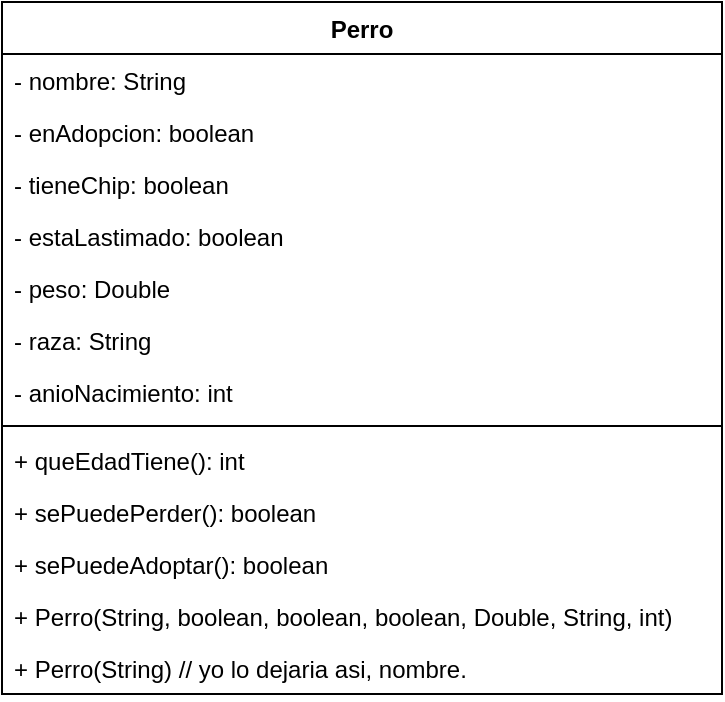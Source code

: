 <mxfile version="14.7.6" type="github">
  <diagram id="8RvMM3zQvFYH45c0rd-W" name="Page-1">
    <mxGraphModel dx="1108" dy="450" grid="1" gridSize="10" guides="1" tooltips="1" connect="1" arrows="1" fold="1" page="1" pageScale="1" pageWidth="850" pageHeight="1100" math="0" shadow="0">
      <root>
        <mxCell id="0" />
        <mxCell id="1" parent="0" />
        <mxCell id="MauiSiGWtumhaOGMRTKP-1" value="Perro" style="swimlane;fontStyle=1;align=center;verticalAlign=top;childLayout=stackLayout;horizontal=1;startSize=26;horizontalStack=0;resizeParent=1;resizeParentMax=0;resizeLast=0;collapsible=1;marginBottom=0;" vertex="1" parent="1">
          <mxGeometry x="310" y="110" width="360" height="346" as="geometry" />
        </mxCell>
        <mxCell id="MauiSiGWtumhaOGMRTKP-7" value="- nombre: String" style="text;strokeColor=none;fillColor=none;align=left;verticalAlign=top;spacingLeft=4;spacingRight=4;overflow=hidden;rotatable=0;points=[[0,0.5],[1,0.5]];portConstraint=eastwest;" vertex="1" parent="MauiSiGWtumhaOGMRTKP-1">
          <mxGeometry y="26" width="360" height="26" as="geometry" />
        </mxCell>
        <mxCell id="MauiSiGWtumhaOGMRTKP-2" value="- enAdopcion: boolean" style="text;strokeColor=none;fillColor=none;align=left;verticalAlign=top;spacingLeft=4;spacingRight=4;overflow=hidden;rotatable=0;points=[[0,0.5],[1,0.5]];portConstraint=eastwest;" vertex="1" parent="MauiSiGWtumhaOGMRTKP-1">
          <mxGeometry y="52" width="360" height="26" as="geometry" />
        </mxCell>
        <mxCell id="MauiSiGWtumhaOGMRTKP-8" value="- tieneChip: boolean" style="text;strokeColor=none;fillColor=none;align=left;verticalAlign=top;spacingLeft=4;spacingRight=4;overflow=hidden;rotatable=0;points=[[0,0.5],[1,0.5]];portConstraint=eastwest;" vertex="1" parent="MauiSiGWtumhaOGMRTKP-1">
          <mxGeometry y="78" width="360" height="26" as="geometry" />
        </mxCell>
        <mxCell id="MauiSiGWtumhaOGMRTKP-11" value="- estaLastimado: boolean" style="text;strokeColor=none;fillColor=none;align=left;verticalAlign=top;spacingLeft=4;spacingRight=4;overflow=hidden;rotatable=0;points=[[0,0.5],[1,0.5]];portConstraint=eastwest;" vertex="1" parent="MauiSiGWtumhaOGMRTKP-1">
          <mxGeometry y="104" width="360" height="26" as="geometry" />
        </mxCell>
        <mxCell id="MauiSiGWtumhaOGMRTKP-12" value="- peso: Double" style="text;strokeColor=none;fillColor=none;align=left;verticalAlign=top;spacingLeft=4;spacingRight=4;overflow=hidden;rotatable=0;points=[[0,0.5],[1,0.5]];portConstraint=eastwest;" vertex="1" parent="MauiSiGWtumhaOGMRTKP-1">
          <mxGeometry y="130" width="360" height="26" as="geometry" />
        </mxCell>
        <mxCell id="MauiSiGWtumhaOGMRTKP-13" value="- raza: String" style="text;strokeColor=none;fillColor=none;align=left;verticalAlign=top;spacingLeft=4;spacingRight=4;overflow=hidden;rotatable=0;points=[[0,0.5],[1,0.5]];portConstraint=eastwest;" vertex="1" parent="MauiSiGWtumhaOGMRTKP-1">
          <mxGeometry y="156" width="360" height="26" as="geometry" />
        </mxCell>
        <mxCell id="MauiSiGWtumhaOGMRTKP-14" value="- anioNacimiento: int" style="text;strokeColor=none;fillColor=none;align=left;verticalAlign=top;spacingLeft=4;spacingRight=4;overflow=hidden;rotatable=0;points=[[0,0.5],[1,0.5]];portConstraint=eastwest;" vertex="1" parent="MauiSiGWtumhaOGMRTKP-1">
          <mxGeometry y="182" width="360" height="26" as="geometry" />
        </mxCell>
        <mxCell id="MauiSiGWtumhaOGMRTKP-3" value="" style="line;strokeWidth=1;fillColor=none;align=left;verticalAlign=middle;spacingTop=-1;spacingLeft=3;spacingRight=3;rotatable=0;labelPosition=right;points=[];portConstraint=eastwest;" vertex="1" parent="MauiSiGWtumhaOGMRTKP-1">
          <mxGeometry y="208" width="360" height="8" as="geometry" />
        </mxCell>
        <mxCell id="MauiSiGWtumhaOGMRTKP-17" value="+ queEdadTiene(): int" style="text;strokeColor=none;fillColor=none;align=left;verticalAlign=top;spacingLeft=4;spacingRight=4;overflow=hidden;rotatable=0;points=[[0,0.5],[1,0.5]];portConstraint=eastwest;" vertex="1" parent="MauiSiGWtumhaOGMRTKP-1">
          <mxGeometry y="216" width="360" height="26" as="geometry" />
        </mxCell>
        <mxCell id="MauiSiGWtumhaOGMRTKP-15" value="+ sePuedePerder(): boolean" style="text;strokeColor=none;fillColor=none;align=left;verticalAlign=top;spacingLeft=4;spacingRight=4;overflow=hidden;rotatable=0;points=[[0,0.5],[1,0.5]];portConstraint=eastwest;" vertex="1" parent="MauiSiGWtumhaOGMRTKP-1">
          <mxGeometry y="242" width="360" height="26" as="geometry" />
        </mxCell>
        <mxCell id="MauiSiGWtumhaOGMRTKP-16" value="+ sePuedeAdoptar(): boolean" style="text;strokeColor=none;fillColor=none;align=left;verticalAlign=top;spacingLeft=4;spacingRight=4;overflow=hidden;rotatable=0;points=[[0,0.5],[1,0.5]];portConstraint=eastwest;" vertex="1" parent="MauiSiGWtumhaOGMRTKP-1">
          <mxGeometry y="268" width="360" height="26" as="geometry" />
        </mxCell>
        <mxCell id="MauiSiGWtumhaOGMRTKP-22" value="+ Perro(String, boolean, boolean, boolean, Double, String, int)" style="text;strokeColor=none;fillColor=none;align=left;verticalAlign=top;spacingLeft=4;spacingRight=4;overflow=hidden;rotatable=0;points=[[0,0.5],[1,0.5]];portConstraint=eastwest;" vertex="1" parent="MauiSiGWtumhaOGMRTKP-1">
          <mxGeometry y="294" width="360" height="26" as="geometry" />
        </mxCell>
        <mxCell id="MauiSiGWtumhaOGMRTKP-20" value="+ Perro(String) // yo lo dejaria asi, nombre." style="text;strokeColor=none;fillColor=none;align=left;verticalAlign=top;spacingLeft=4;spacingRight=4;overflow=hidden;rotatable=0;points=[[0,0.5],[1,0.5]];portConstraint=eastwest;" vertex="1" parent="MauiSiGWtumhaOGMRTKP-1">
          <mxGeometry y="320" width="360" height="26" as="geometry" />
        </mxCell>
      </root>
    </mxGraphModel>
  </diagram>
</mxfile>
